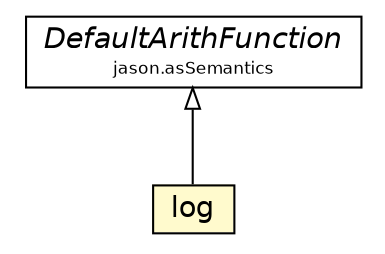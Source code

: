 #!/usr/local/bin/dot
#
# Class diagram 
# Generated by UMLGraph version 5.1 (http://www.umlgraph.org/)
#

digraph G {
	edge [fontname="Helvetica",fontsize=10,labelfontname="Helvetica",labelfontsize=10];
	node [fontname="Helvetica",fontsize=10,shape=plaintext];
	nodesep=0.25;
	ranksep=0.5;
	// jason.asSemantics.DefaultArithFunction
	c32086 [label=<<table title="jason.asSemantics.DefaultArithFunction" border="0" cellborder="1" cellspacing="0" cellpadding="2" port="p" href="../asSemantics/DefaultArithFunction.html">
		<tr><td><table border="0" cellspacing="0" cellpadding="1">
<tr><td align="center" balign="center"><font face="Helvetica-Oblique"> DefaultArithFunction </font></td></tr>
<tr><td align="center" balign="center"><font point-size="8.0"> jason.asSemantics </font></td></tr>
		</table></td></tr>
		</table>>, fontname="Helvetica", fontcolor="black", fontsize=14.0];
	// jason.functions.log
	c32170 [label=<<table title="jason.functions.log" border="0" cellborder="1" cellspacing="0" cellpadding="2" port="p" bgcolor="lemonChiffon" href="./log.html">
		<tr><td><table border="0" cellspacing="0" cellpadding="1">
<tr><td align="center" balign="center"> log </td></tr>
		</table></td></tr>
		</table>>, fontname="Helvetica", fontcolor="black", fontsize=14.0];
	//jason.functions.log extends jason.asSemantics.DefaultArithFunction
	c32086:p -> c32170:p [dir=back,arrowtail=empty];
}

